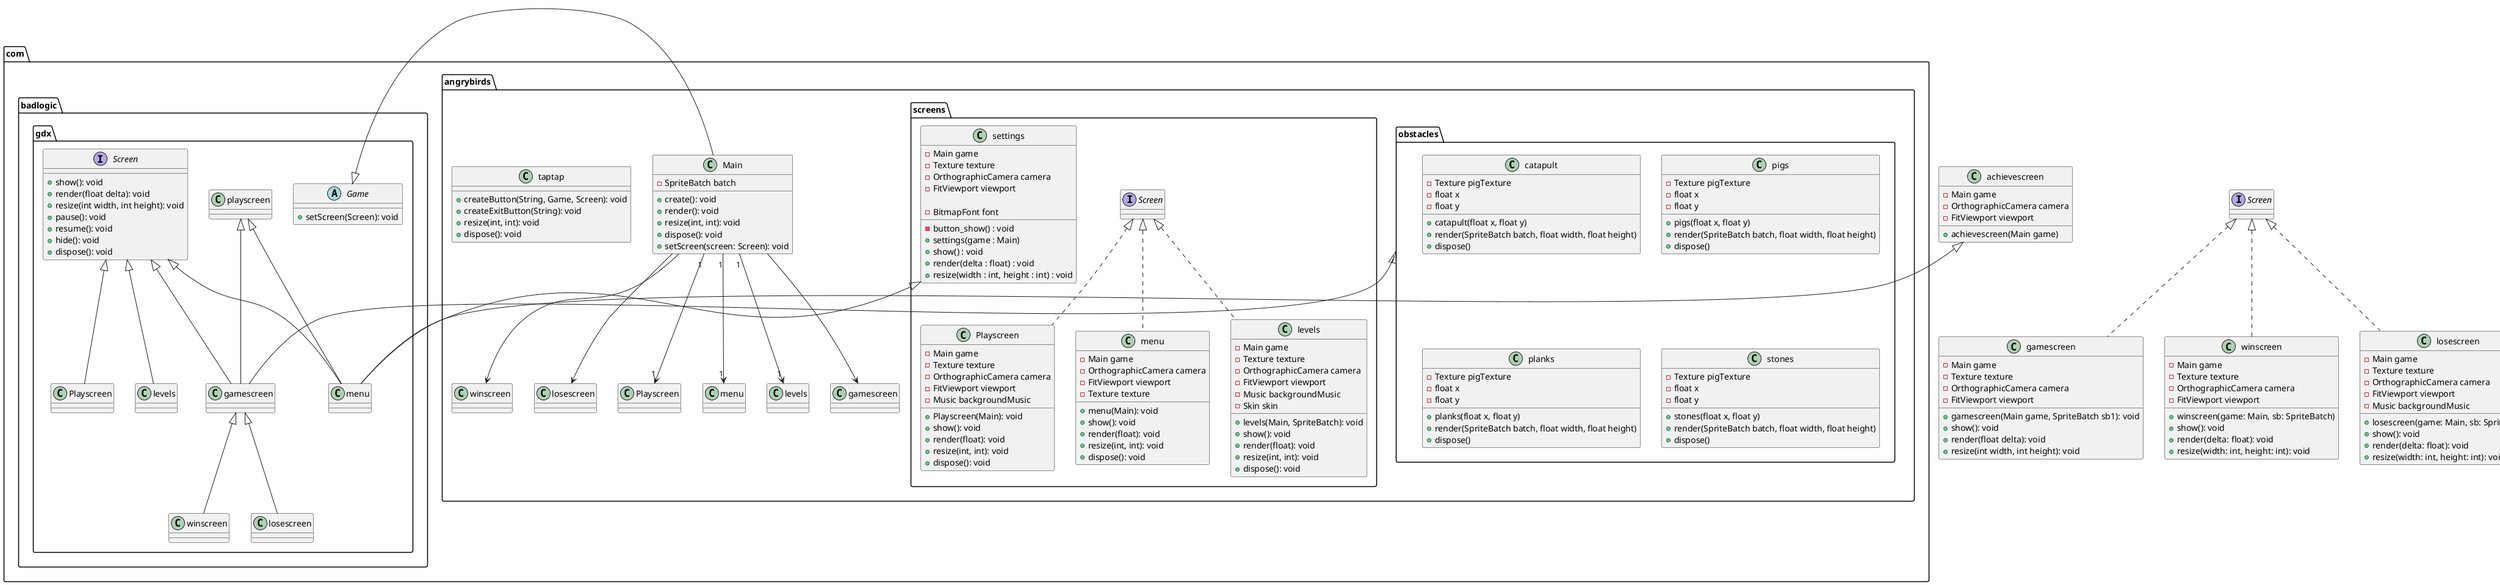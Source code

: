 @startuml

package com.angrybirds {
    class Main {
        - SpriteBatch batch
        + create(): void
        + render(): void
        + resize(int, int): void
        + dispose(): void
        + setScreen(screen: Screen): void
    }

    class taptap {
        + createButton(String, Game, Screen): void
        + createExitButton(String): void
        + resize(int, int): void
        + dispose(): void
    }

    Main "1" --> "1" Playscreen
    Main "1" --> "1" menu
    Main "1" --> "1" levels
    Main --> gamescreen
    Main --> winscreen
    Main --> losescreen
}
package com.angrybirds.obstacles{
class catapult {
    - Texture pigTexture
    - float x
    - float y

    + catapult(float x, float y)
    + render(SpriteBatch batch, float width, float height)
    + dispose()
}

class pigs {
    - Texture pigTexture
    - float x
    - float y

    + pigs(float x, float y)
    + render(SpriteBatch batch, float width, float height)
    + dispose()
}

    class planks {
        - Texture pigTexture
        - float x
        - float y

        + planks(float x, float y)
        + render(SpriteBatch batch, float width, float height)
        + dispose()
    }

    class stones {
        - Texture pigTexture
        - float x
        - float y

        + stones(float x, float y)
        + render(SpriteBatch batch, float width, float height)
        + dispose()
    }
}

package com.angrybirds.screens {
    class settings {
        - Main game
        - Texture texture
        - OrthographicCamera camera
        - FitViewport viewport

        - BitmapFont font
        - button_show() : void
        + settings(game : Main)
        + show() : void
        + render(delta : float) : void
        + resize(width : int, height : int) : void
    }

    class Playscreen implements Screen {
        - Main game
        - Texture texture
        - OrthographicCamera camera
        - FitViewport viewport
        - Music backgroundMusic
        + Playscreen(Main): void
        + show(): void
        + render(float): void
        + resize(int, int): void
        + dispose(): void
    }

    class menu implements Screen {
        - Main game
        - OrthographicCamera camera
        - FitViewport viewport
        - Texture texture

        + menu(Main): void
        + show(): void
        + render(float): void
        + resize(int, int): void
        + dispose(): void
    }

    class levels implements Screen {
        - Main game
        - Texture texture
        - OrthographicCamera camera
        - FitViewport viewport
        - Music backgroundMusic
        - Skin skin

        + levels(Main, SpriteBatch): void
        + show(): void
        + render(float): void
        + resize(int, int): void
        + dispose(): void
    }
}

class gamescreen implements Screen {
    - Main game
    - Texture texture
    - OrthographicCamera camera
    - FitViewport viewport


    + gamescreen(Main game, SpriteBatch sb1): void
    + show(): void
    + render(float delta): void
    + resize(int width, int height): void

}
class achievescreen {
    - Main game
    - OrthographicCamera camera
    - FitViewport viewport


    + achievescreen(Main game)
}
class winscreen implements Screen {
    - Main game
    - Texture texture
    - OrthographicCamera camera
    - FitViewport viewport


    + winscreen(game: Main, sb: SpriteBatch)
    + show(): void
    + render(delta: float): void
    + resize(width: int, height: int): void

}

class losescreen implements Screen {
    - Main game
    - Texture texture
    - OrthographicCamera camera
    - FitViewport viewport
    - Music backgroundMusic


    + losescreen(game: Main, sb: SpriteBatch)
    + show(): void
    + render(delta: float): void
    + resize(width: int, height: int): void

}

package com.badlogic.gdx {
    interface Screen {
        + show(): void
        + render(float delta): void
        + resize(int width, int height): void
        + pause(): void
        + resume(): void
        + hide(): void
        + dispose(): void
    }

    abstract class Game {
        + setScreen(Screen): void
    }

    Game <|-- Main
    Screen <|-- Playscreen
    Screen <|-- menu
    Screen <|-- levels
    Screen <|-- gamescreen

    achievescreen <|-- menu
    settings <|-- menu
    playscreen <|-- menu
    com.angrybirds.obstacles <|-- gamescreen
    gamescreen <|-- winscreen
    gamescreen <|-- losescreen
    playscreen <|-- gamescreen
}

@enduml
